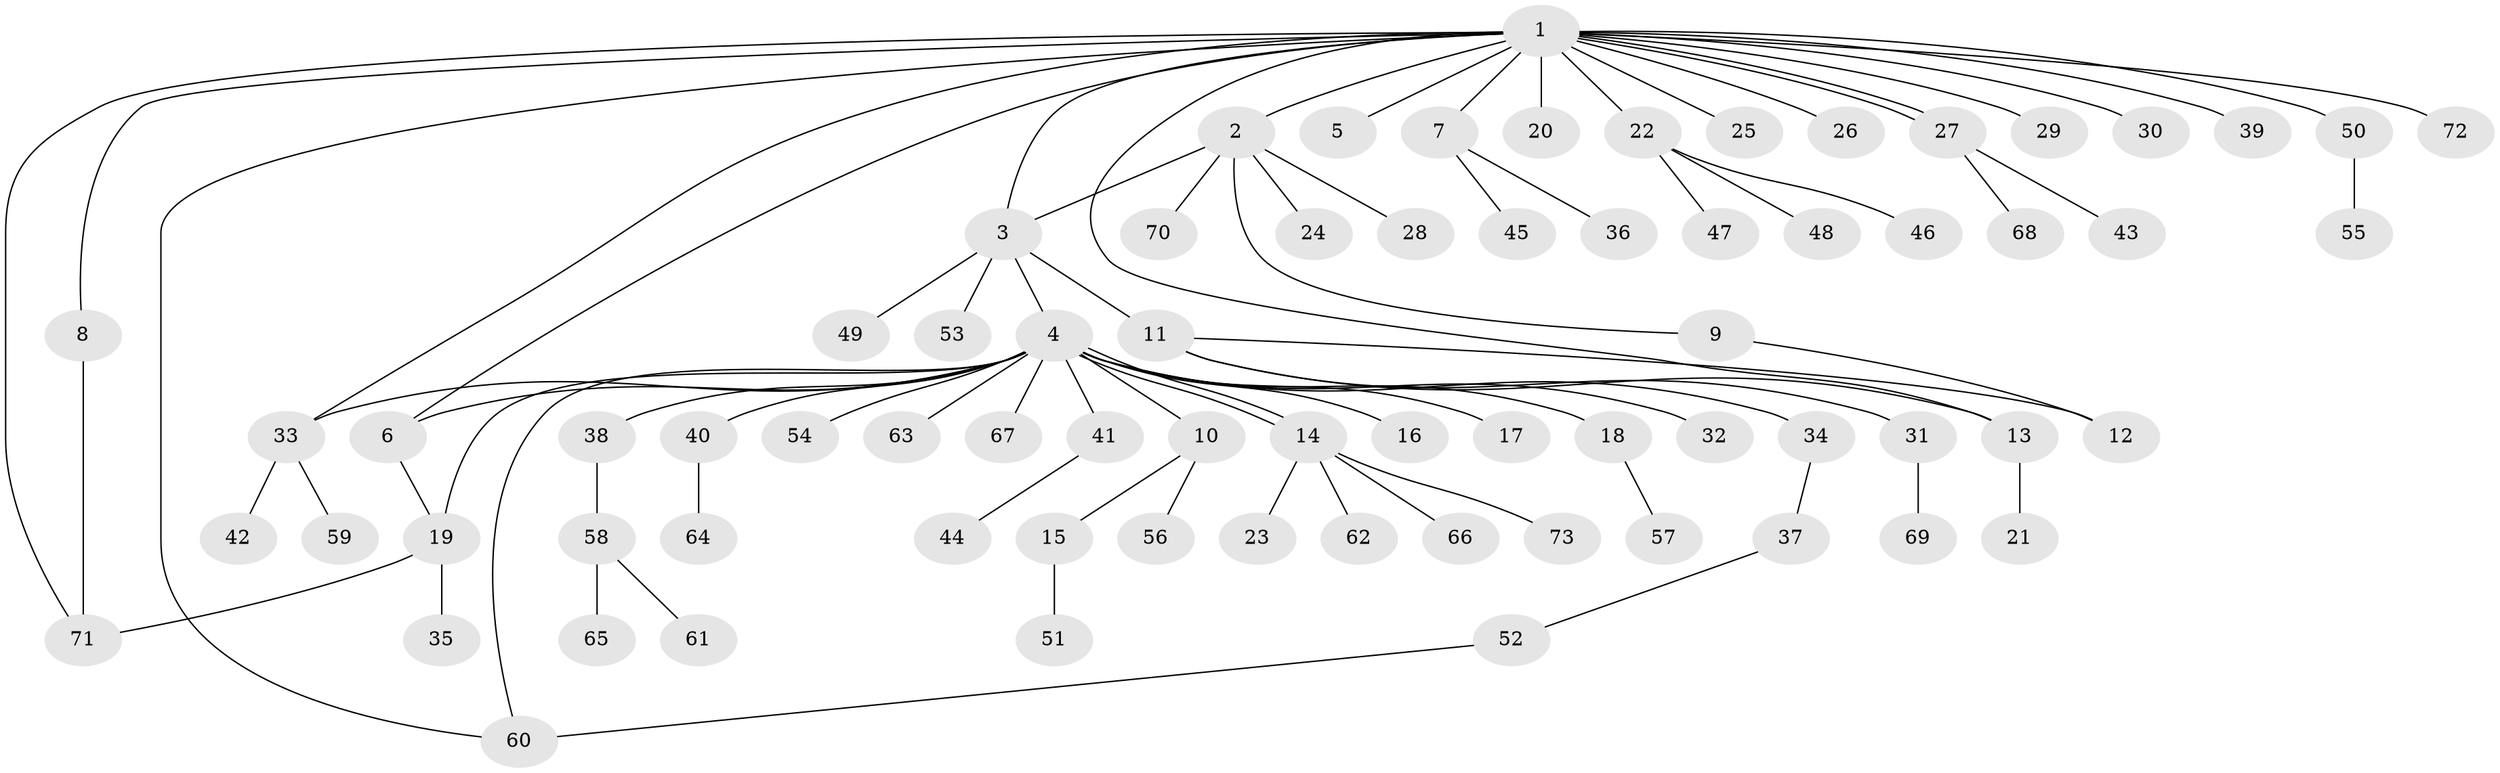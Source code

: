 // coarse degree distribution, {19: 0.0196078431372549, 5: 0.0392156862745098, 8: 0.0196078431372549, 20: 0.0196078431372549, 1: 0.6470588235294118, 2: 0.17647058823529413, 3: 0.0784313725490196}
// Generated by graph-tools (version 1.1) at 2025/41/03/06/25 10:41:50]
// undirected, 73 vertices, 84 edges
graph export_dot {
graph [start="1"]
  node [color=gray90,style=filled];
  1;
  2;
  3;
  4;
  5;
  6;
  7;
  8;
  9;
  10;
  11;
  12;
  13;
  14;
  15;
  16;
  17;
  18;
  19;
  20;
  21;
  22;
  23;
  24;
  25;
  26;
  27;
  28;
  29;
  30;
  31;
  32;
  33;
  34;
  35;
  36;
  37;
  38;
  39;
  40;
  41;
  42;
  43;
  44;
  45;
  46;
  47;
  48;
  49;
  50;
  51;
  52;
  53;
  54;
  55;
  56;
  57;
  58;
  59;
  60;
  61;
  62;
  63;
  64;
  65;
  66;
  67;
  68;
  69;
  70;
  71;
  72;
  73;
  1 -- 2;
  1 -- 3;
  1 -- 5;
  1 -- 6;
  1 -- 7;
  1 -- 8;
  1 -- 13;
  1 -- 20;
  1 -- 22;
  1 -- 25;
  1 -- 26;
  1 -- 27;
  1 -- 27;
  1 -- 29;
  1 -- 30;
  1 -- 33;
  1 -- 39;
  1 -- 50;
  1 -- 60;
  1 -- 71;
  1 -- 72;
  2 -- 3;
  2 -- 9;
  2 -- 24;
  2 -- 28;
  2 -- 70;
  3 -- 4;
  3 -- 11;
  3 -- 49;
  3 -- 53;
  4 -- 6;
  4 -- 10;
  4 -- 14;
  4 -- 14;
  4 -- 16;
  4 -- 17;
  4 -- 18;
  4 -- 19;
  4 -- 32;
  4 -- 33;
  4 -- 34;
  4 -- 38;
  4 -- 40;
  4 -- 41;
  4 -- 54;
  4 -- 60;
  4 -- 63;
  4 -- 67;
  6 -- 19;
  7 -- 36;
  7 -- 45;
  8 -- 71;
  9 -- 12;
  10 -- 15;
  10 -- 56;
  11 -- 12;
  11 -- 13;
  11 -- 31;
  13 -- 21;
  14 -- 23;
  14 -- 62;
  14 -- 66;
  14 -- 73;
  15 -- 51;
  18 -- 57;
  19 -- 35;
  19 -- 71;
  22 -- 46;
  22 -- 47;
  22 -- 48;
  27 -- 43;
  27 -- 68;
  31 -- 69;
  33 -- 42;
  33 -- 59;
  34 -- 37;
  37 -- 52;
  38 -- 58;
  40 -- 64;
  41 -- 44;
  50 -- 55;
  52 -- 60;
  58 -- 61;
  58 -- 65;
}
